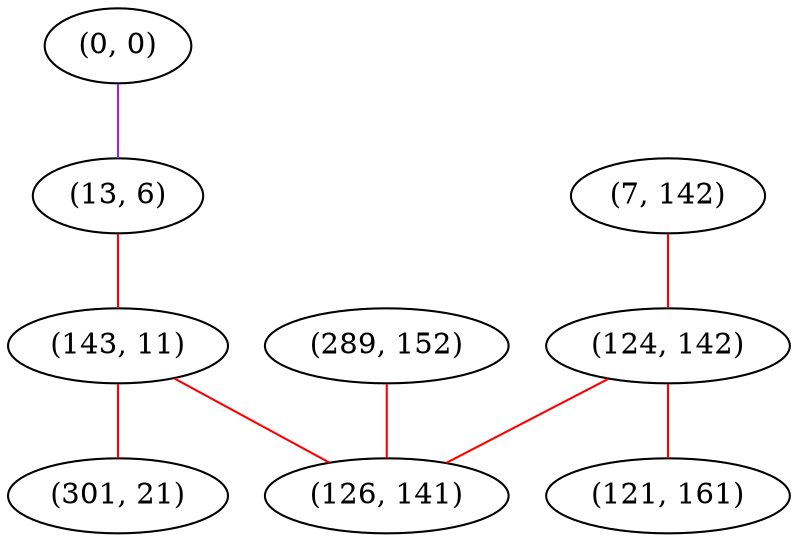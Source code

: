 graph "" {
"(289, 152)";
"(0, 0)";
"(7, 142)";
"(13, 6)";
"(143, 11)";
"(124, 142)";
"(301, 21)";
"(126, 141)";
"(121, 161)";
"(289, 152)" -- "(126, 141)"  [color=red, key=0, weight=1];
"(0, 0)" -- "(13, 6)"  [color=purple, key=0, weight=4];
"(7, 142)" -- "(124, 142)"  [color=red, key=0, weight=1];
"(13, 6)" -- "(143, 11)"  [color=red, key=0, weight=1];
"(143, 11)" -- "(301, 21)"  [color=red, key=0, weight=1];
"(143, 11)" -- "(126, 141)"  [color=red, key=0, weight=1];
"(124, 142)" -- "(121, 161)"  [color=red, key=0, weight=1];
"(124, 142)" -- "(126, 141)"  [color=red, key=0, weight=1];
}

